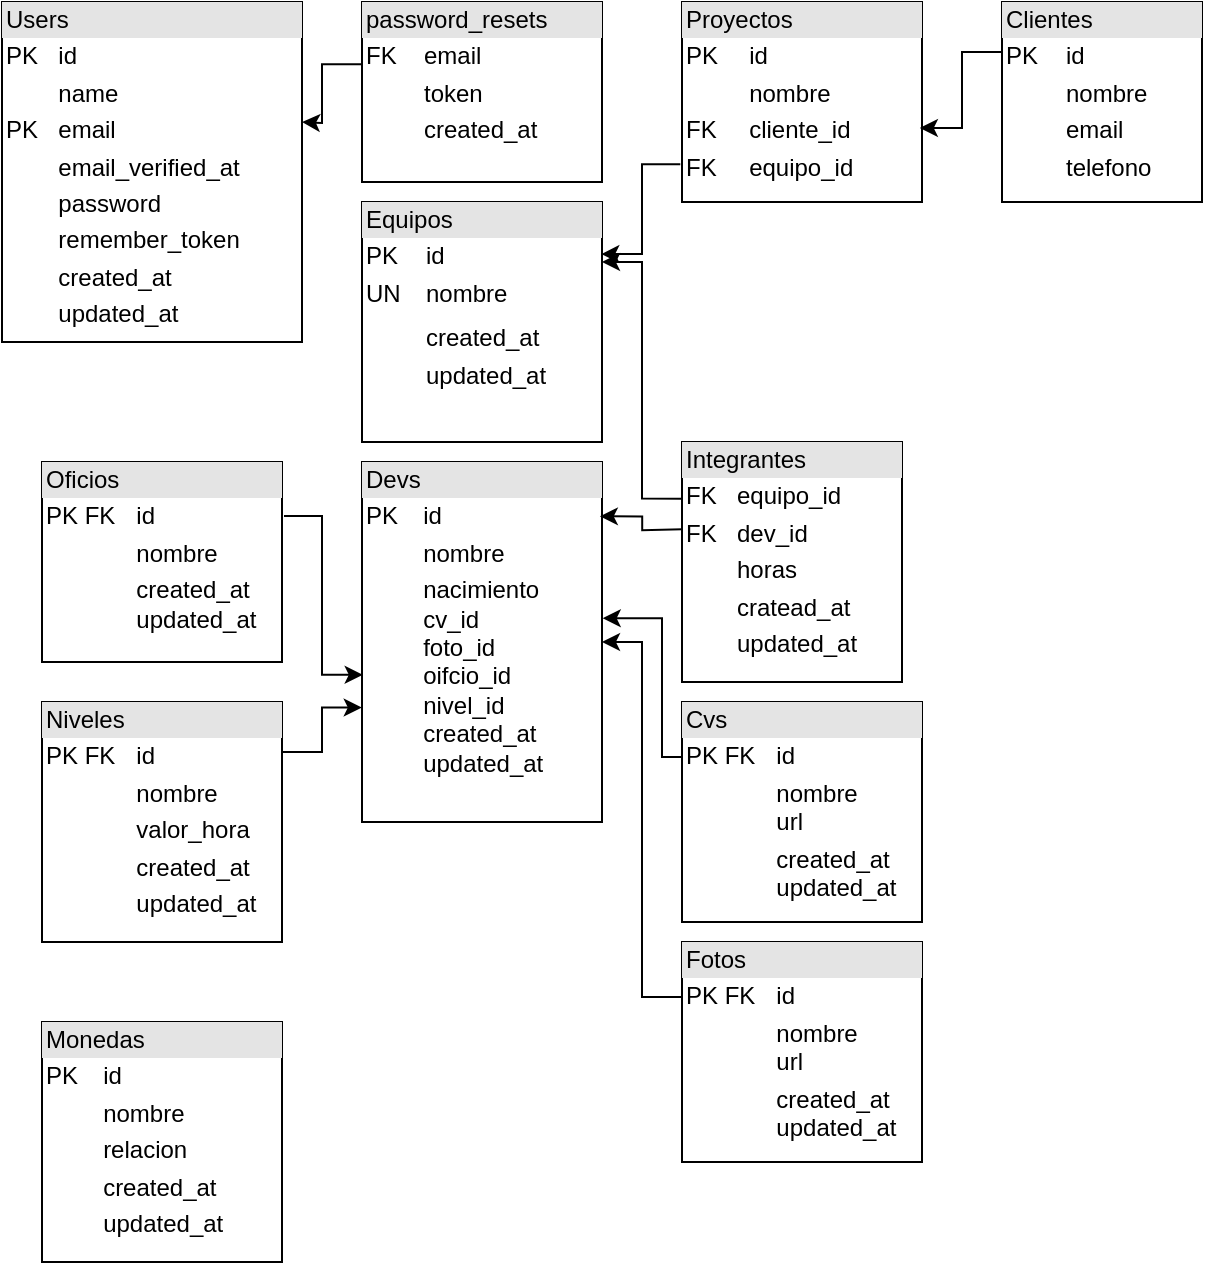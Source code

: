 <mxfile version="20.0.1" type="github">
  <diagram id="gpz7ZxT1N4YmMG1Y3eTO" name="Page-1">
    <mxGraphModel dx="1185" dy="635" grid="1" gridSize="10" guides="1" tooltips="1" connect="1" arrows="1" fold="1" page="1" pageScale="1" pageWidth="827" pageHeight="1169" background="none" math="0" shadow="0">
      <root>
        <mxCell id="0" />
        <mxCell id="1" parent="0" />
        <mxCell id="1jWaKe1iOq7CxcYg4abl-152" style="edgeStyle=orthogonalEdgeStyle;rounded=0;orthogonalLoop=1;jettySize=auto;html=1;exitX=0;exitY=0.346;exitDx=0;exitDy=0;exitPerimeter=0;" edge="1" parent="1" source="1jWaKe1iOq7CxcYg4abl-2">
          <mxGeometry relative="1" as="geometry">
            <mxPoint x="170" y="70" as="targetPoint" />
          </mxGeometry>
        </mxCell>
        <mxCell id="1jWaKe1iOq7CxcYg4abl-2" value="&lt;div style=&quot;box-sizing:border-box;width:100%;background:#e4e4e4;padding:2px;&quot;&gt;password_resets&lt;/div&gt;&lt;table style=&quot;width:100%;font-size:1em;&quot; cellpadding=&quot;2&quot; cellspacing=&quot;0&quot;&gt;&lt;tbody&gt;&lt;tr&gt;&lt;td&gt;FK&lt;/td&gt;&lt;td&gt;email&lt;/td&gt;&lt;/tr&gt;&lt;tr&gt;&lt;td&gt;&lt;br&gt;&lt;/td&gt;&lt;td&gt;token&lt;/td&gt;&lt;/tr&gt;&lt;tr&gt;&lt;td&gt;&lt;/td&gt;&lt;td&gt;created_at&lt;br&gt;&lt;br&gt;&lt;br&gt;&lt;/td&gt;&lt;/tr&gt;&lt;/tbody&gt;&lt;/table&gt;" style="verticalAlign=top;align=left;overflow=fill;html=1;" vertex="1" parent="1">
          <mxGeometry x="200" y="10" width="120" height="90" as="geometry" />
        </mxCell>
        <mxCell id="1jWaKe1iOq7CxcYg4abl-3" value="&lt;div style=&quot;box-sizing:border-box;width:100%;background:#e4e4e4;padding:2px;&quot;&gt;Devs&lt;/div&gt;&lt;table style=&quot;width:100%;font-size:1em;&quot; cellpadding=&quot;2&quot; cellspacing=&quot;0&quot;&gt;&lt;tbody&gt;&lt;tr&gt;&lt;td&gt;PK&lt;/td&gt;&lt;td&gt;id&lt;/td&gt;&lt;/tr&gt;&lt;tr&gt;&lt;td&gt;&lt;br&gt;&lt;/td&gt;&lt;td&gt;nombre&lt;span style=&quot;white-space: pre;&quot;&gt;	&lt;/span&gt;&lt;/td&gt;&lt;/tr&gt;&lt;tr&gt;&lt;td&gt;&lt;/td&gt;&lt;td&gt;nacimiento&lt;br&gt;cv_id&lt;br&gt;foto_id&lt;br&gt;oifcio_id&lt;br&gt;nivel_id&lt;br&gt;created_at&lt;br&gt;updated_at&lt;br&gt;&lt;br&gt;&lt;/td&gt;&lt;/tr&gt;&lt;/tbody&gt;&lt;/table&gt;" style="verticalAlign=top;align=left;overflow=fill;html=1;" vertex="1" parent="1">
          <mxGeometry x="200" y="240" width="120" height="180" as="geometry" />
        </mxCell>
        <mxCell id="1jWaKe1iOq7CxcYg4abl-11" style="edgeStyle=orthogonalEdgeStyle;rounded=0;orthogonalLoop=1;jettySize=auto;html=1;entryX=0.003;entryY=0.591;entryDx=0;entryDy=0;entryPerimeter=0;" edge="1" parent="1" target="1jWaKe1iOq7CxcYg4abl-3">
          <mxGeometry relative="1" as="geometry">
            <mxPoint x="161" y="267" as="sourcePoint" />
            <mxPoint x="170" y="430" as="targetPoint" />
            <Array as="points">
              <mxPoint x="180" y="267" />
              <mxPoint x="180" y="346" />
            </Array>
          </mxGeometry>
        </mxCell>
        <mxCell id="1jWaKe1iOq7CxcYg4abl-9" value="&lt;div style=&quot;box-sizing:border-box;width:100%;background:#e4e4e4;padding:2px;&quot;&gt;Oficios&lt;/div&gt;&lt;table style=&quot;width:100%;font-size:1em;&quot; cellpadding=&quot;2&quot; cellspacing=&quot;0&quot;&gt;&lt;tbody&gt;&lt;tr&gt;&lt;td&gt;PK FK&lt;/td&gt;&lt;td&gt;id&lt;/td&gt;&lt;/tr&gt;&lt;tr&gt;&lt;td&gt;&lt;br&gt;&lt;/td&gt;&lt;td&gt;nombre&lt;/td&gt;&lt;/tr&gt;&lt;tr&gt;&lt;td&gt;&lt;/td&gt;&lt;td&gt;created_at&lt;br&gt;updated_at&lt;br&gt;&lt;br&gt;&lt;/td&gt;&lt;/tr&gt;&lt;/tbody&gt;&lt;/table&gt;" style="verticalAlign=top;align=left;overflow=fill;html=1;" vertex="1" parent="1">
          <mxGeometry x="40" y="240" width="120" height="100" as="geometry" />
        </mxCell>
        <mxCell id="1jWaKe1iOq7CxcYg4abl-16" style="edgeStyle=orthogonalEdgeStyle;rounded=0;orthogonalLoop=1;jettySize=auto;html=1;exitX=0;exitY=0.25;exitDx=0;exitDy=0;entryX=1.003;entryY=0.434;entryDx=0;entryDy=0;entryPerimeter=0;" edge="1" parent="1" source="1jWaKe1iOq7CxcYg4abl-15" target="1jWaKe1iOq7CxcYg4abl-3">
          <mxGeometry relative="1" as="geometry">
            <Array as="points">
              <mxPoint x="350" y="388" />
              <mxPoint x="350" y="318" />
            </Array>
          </mxGeometry>
        </mxCell>
        <mxCell id="1jWaKe1iOq7CxcYg4abl-15" value="&lt;div style=&quot;box-sizing:border-box;width:100%;background:#e4e4e4;padding:2px;&quot;&gt;Cvs&lt;/div&gt;&lt;table style=&quot;width:100%;font-size:1em;&quot; cellpadding=&quot;2&quot; cellspacing=&quot;0&quot;&gt;&lt;tbody&gt;&lt;tr&gt;&lt;td&gt;PK FK&lt;/td&gt;&lt;td&gt;id&lt;/td&gt;&lt;/tr&gt;&lt;tr&gt;&lt;td&gt;&lt;br&gt;&lt;/td&gt;&lt;td&gt;nombre&lt;br&gt;url&lt;/td&gt;&lt;/tr&gt;&lt;tr&gt;&lt;td&gt;&lt;/td&gt;&lt;td&gt;created_at&lt;br&gt;updated_at&lt;br&gt;&lt;br&gt;&lt;/td&gt;&lt;/tr&gt;&lt;/tbody&gt;&lt;/table&gt;" style="verticalAlign=top;align=left;overflow=fill;html=1;" vertex="1" parent="1">
          <mxGeometry x="360" y="360" width="120" height="110" as="geometry" />
        </mxCell>
        <mxCell id="1jWaKe1iOq7CxcYg4abl-18" style="edgeStyle=orthogonalEdgeStyle;rounded=0;orthogonalLoop=1;jettySize=auto;html=1;exitX=0;exitY=0.25;exitDx=0;exitDy=0;entryX=1;entryY=0.5;entryDx=0;entryDy=0;" edge="1" parent="1" source="1jWaKe1iOq7CxcYg4abl-17" target="1jWaKe1iOq7CxcYg4abl-3">
          <mxGeometry relative="1" as="geometry" />
        </mxCell>
        <mxCell id="1jWaKe1iOq7CxcYg4abl-17" value="&lt;div style=&quot;box-sizing:border-box;width:100%;background:#e4e4e4;padding:2px;&quot;&gt;Fotos&lt;/div&gt;&lt;table style=&quot;width:100%;font-size:1em;&quot; cellpadding=&quot;2&quot; cellspacing=&quot;0&quot;&gt;&lt;tbody&gt;&lt;tr&gt;&lt;td&gt;PK FK&lt;/td&gt;&lt;td&gt;id&lt;/td&gt;&lt;/tr&gt;&lt;tr&gt;&lt;td&gt;&lt;br&gt;&lt;/td&gt;&lt;td&gt;nombre&lt;br&gt;url&lt;/td&gt;&lt;/tr&gt;&lt;tr&gt;&lt;td&gt;&lt;/td&gt;&lt;td&gt;created_at&lt;br&gt;updated_at&lt;br&gt;&lt;br&gt;&lt;/td&gt;&lt;/tr&gt;&lt;/tbody&gt;&lt;/table&gt;" style="verticalAlign=top;align=left;overflow=fill;html=1;" vertex="1" parent="1">
          <mxGeometry x="360" y="480" width="120" height="110" as="geometry" />
        </mxCell>
        <mxCell id="1jWaKe1iOq7CxcYg4abl-22" style="edgeStyle=orthogonalEdgeStyle;rounded=0;orthogonalLoop=1;jettySize=auto;html=1;exitX=0.005;exitY=0.236;exitDx=0;exitDy=0;exitPerimeter=0;entryX=1;entryY=0.25;entryDx=0;entryDy=0;" edge="1" parent="1" source="1jWaKe1iOq7CxcYg4abl-143" target="1jWaKe1iOq7CxcYg4abl-153">
          <mxGeometry relative="1" as="geometry">
            <mxPoint x="360" y="250" as="sourcePoint" />
            <mxPoint x="340" y="170" as="targetPoint" />
          </mxGeometry>
        </mxCell>
        <mxCell id="1jWaKe1iOq7CxcYg4abl-23" style="edgeStyle=orthogonalEdgeStyle;rounded=0;orthogonalLoop=1;jettySize=auto;html=1;exitX=0.002;exitY=0.447;exitDx=0;exitDy=0;entryX=0.991;entryY=0.151;entryDx=0;entryDy=0;entryPerimeter=0;exitPerimeter=0;" edge="1" parent="1" target="1jWaKe1iOq7CxcYg4abl-3">
          <mxGeometry relative="1" as="geometry">
            <mxPoint x="360.24" y="273.64" as="sourcePoint" />
          </mxGeometry>
        </mxCell>
        <mxCell id="1jWaKe1iOq7CxcYg4abl-143" value="&lt;div style=&quot;box-sizing:border-box;width:100%;background:#e4e4e4;padding:2px;&quot;&gt;Integrantes&lt;/div&gt;&lt;table style=&quot;width:100%;font-size:1em;&quot; cellpadding=&quot;2&quot; cellspacing=&quot;0&quot;&gt;&lt;tbody&gt;&lt;tr&gt;&lt;td&gt;FK&lt;/td&gt;&lt;td&gt;equipo_id&lt;/td&gt;&lt;/tr&gt;&lt;tr&gt;&lt;td&gt;FK&lt;/td&gt;&lt;td&gt;dev_id&lt;/td&gt;&lt;/tr&gt;&lt;tr&gt;&lt;td&gt;&lt;br&gt;&lt;/td&gt;&lt;td&gt;horas&lt;/td&gt;&lt;/tr&gt;&lt;tr&gt;&lt;td&gt;&lt;br&gt;&lt;/td&gt;&lt;td&gt;cratead_at&lt;/td&gt;&lt;/tr&gt;&lt;tr&gt;&lt;td&gt;&lt;br&gt;&lt;/td&gt;&lt;td&gt;updated_at&lt;/td&gt;&lt;/tr&gt;&lt;tr&gt;&lt;td&gt;&lt;span style=&quot;white-space: pre;&quot;&gt;	&lt;/span&gt;&lt;br&gt;&lt;/td&gt;&lt;td&gt;&lt;br&gt;&lt;/td&gt;&lt;/tr&gt;&lt;/tbody&gt;&lt;/table&gt;" style="verticalAlign=top;align=left;overflow=fill;html=1;" vertex="1" parent="1">
          <mxGeometry x="360" y="230" width="110" height="120" as="geometry" />
        </mxCell>
        <mxCell id="1jWaKe1iOq7CxcYg4abl-147" style="edgeStyle=orthogonalEdgeStyle;rounded=0;orthogonalLoop=1;jettySize=auto;html=1;exitX=-0.007;exitY=0.811;exitDx=0;exitDy=0;exitPerimeter=0;entryX=0.997;entryY=0.217;entryDx=0;entryDy=0;entryPerimeter=0;" edge="1" parent="1" source="1jWaKe1iOq7CxcYg4abl-145" target="1jWaKe1iOq7CxcYg4abl-153">
          <mxGeometry relative="1" as="geometry">
            <mxPoint x="340" y="145" as="targetPoint" />
          </mxGeometry>
        </mxCell>
        <mxCell id="1jWaKe1iOq7CxcYg4abl-145" value="&lt;div style=&quot;box-sizing:border-box;width:100%;background:#e4e4e4;padding:2px;&quot;&gt;Proyectos&lt;/div&gt;&lt;table style=&quot;width:100%;font-size:1em;&quot; cellpadding=&quot;2&quot; cellspacing=&quot;0&quot;&gt;&lt;tbody&gt;&lt;tr&gt;&lt;td&gt;PK&lt;/td&gt;&lt;td&gt;id&lt;/td&gt;&lt;/tr&gt;&lt;tr&gt;&lt;td&gt;&lt;br&gt;&lt;/td&gt;&lt;td&gt;nombre&lt;/td&gt;&lt;/tr&gt;&lt;tr&gt;&lt;td&gt;FK&lt;/td&gt;&lt;td&gt;cliente_id&lt;/td&gt;&lt;/tr&gt;&lt;tr&gt;&lt;td&gt;FK&lt;/td&gt;&lt;td&gt;equipo_id&lt;/td&gt;&lt;/tr&gt;&lt;tr&gt;&lt;td&gt;&lt;br&gt;&lt;/td&gt;&lt;td&gt;&lt;br&gt;&lt;/td&gt;&lt;/tr&gt;&lt;/tbody&gt;&lt;/table&gt;" style="verticalAlign=top;align=left;overflow=fill;html=1;" vertex="1" parent="1">
          <mxGeometry x="360" y="10" width="120" height="100" as="geometry" />
        </mxCell>
        <mxCell id="1jWaKe1iOq7CxcYg4abl-150" style="edgeStyle=orthogonalEdgeStyle;rounded=0;orthogonalLoop=1;jettySize=auto;html=1;entryX=0.991;entryY=0.63;entryDx=0;entryDy=0;entryPerimeter=0;exitX=0;exitY=0.25;exitDx=0;exitDy=0;" edge="1" parent="1" source="1jWaKe1iOq7CxcYg4abl-149" target="1jWaKe1iOq7CxcYg4abl-145">
          <mxGeometry relative="1" as="geometry" />
        </mxCell>
        <mxCell id="1jWaKe1iOq7CxcYg4abl-149" value="&lt;div style=&quot;box-sizing:border-box;width:100%;background:#e4e4e4;padding:2px;&quot;&gt;Clientes&lt;/div&gt;&lt;table style=&quot;width:100%;font-size:1em;&quot; cellpadding=&quot;2&quot; cellspacing=&quot;0&quot;&gt;&lt;tbody&gt;&lt;tr&gt;&lt;td&gt;PK&lt;/td&gt;&lt;td&gt;id&lt;/td&gt;&lt;/tr&gt;&lt;tr&gt;&lt;td&gt;&lt;br&gt;&lt;/td&gt;&lt;td&gt;nombre&lt;/td&gt;&lt;/tr&gt;&lt;tr&gt;&lt;td&gt;&lt;br&gt;&lt;/td&gt;&lt;td&gt;email&lt;/td&gt;&lt;/tr&gt;&lt;tr&gt;&lt;td&gt;&lt;/td&gt;&lt;td&gt;telefono&lt;/td&gt;&lt;/tr&gt;&lt;/tbody&gt;&lt;/table&gt;" style="verticalAlign=top;align=left;overflow=fill;html=1;" vertex="1" parent="1">
          <mxGeometry x="520" y="10" width="100" height="100" as="geometry" />
        </mxCell>
        <mxCell id="1jWaKe1iOq7CxcYg4abl-151" value="&lt;div style=&quot;box-sizing:border-box;width:100%;background:#e4e4e4;padding:2px;&quot;&gt;Users&lt;/div&gt;&lt;table style=&quot;width:100%;font-size:1em;&quot; cellpadding=&quot;2&quot; cellspacing=&quot;0&quot;&gt;&lt;tbody&gt;&lt;tr&gt;&lt;td&gt;PK&lt;/td&gt;&lt;td&gt;id&lt;/td&gt;&lt;/tr&gt;&lt;tr&gt;&lt;td&gt;&lt;br&gt;&lt;/td&gt;&lt;td&gt;name&lt;/td&gt;&lt;/tr&gt;&lt;tr&gt;&lt;td&gt;PK&lt;/td&gt;&lt;td&gt;email&lt;/td&gt;&lt;/tr&gt;&lt;tr&gt;&lt;td&gt;&lt;br&gt;&lt;/td&gt;&lt;td&gt;email_verified_at&lt;br&gt;&lt;/td&gt;&lt;/tr&gt;&lt;tr&gt;&lt;td&gt;&lt;br&gt;&lt;/td&gt;&lt;td&gt;password&lt;br&gt;&lt;/td&gt;&lt;/tr&gt;&lt;tr&gt;&lt;td&gt;&lt;br&gt;&lt;/td&gt;&lt;td&gt;remember_token&lt;br&gt;&lt;/td&gt;&lt;/tr&gt;&lt;tr&gt;&lt;td&gt;&lt;br&gt;&lt;/td&gt;&lt;td&gt;created_at&lt;br&gt;&lt;/td&gt;&lt;/tr&gt;&lt;tr&gt;&lt;td&gt;&lt;br&gt;&lt;/td&gt;&lt;td&gt;updated_at&lt;br&gt;&lt;/td&gt;&lt;/tr&gt;&lt;/tbody&gt;&lt;/table&gt;" style="verticalAlign=top;align=left;overflow=fill;html=1;" vertex="1" parent="1">
          <mxGeometry x="20" y="10" width="150" height="170" as="geometry" />
        </mxCell>
        <mxCell id="1jWaKe1iOq7CxcYg4abl-153" value="&lt;div style=&quot;box-sizing:border-box;width:100%;background:#e4e4e4;padding:2px;&quot;&gt;Equipos&lt;/div&gt;&lt;table style=&quot;width:100%;font-size:1em;&quot; cellpadding=&quot;2&quot; cellspacing=&quot;0&quot;&gt;&lt;tbody&gt;&lt;tr&gt;&lt;td&gt;PK&lt;/td&gt;&lt;td&gt;id&lt;/td&gt;&lt;/tr&gt;&lt;tr&gt;&lt;td&gt;UN&lt;/td&gt;&lt;td&gt;nombre&lt;/td&gt;&lt;/tr&gt;&lt;tr&gt;&lt;td&gt;&lt;/td&gt;&lt;td&gt;&lt;/td&gt;&lt;/tr&gt;&lt;tr&gt;&lt;td&gt;&lt;br&gt;&lt;/td&gt;&lt;td&gt;created_at&lt;/td&gt;&lt;/tr&gt;&lt;tr&gt;&lt;td&gt;&lt;br&gt;&lt;/td&gt;&lt;td&gt;updated_at&lt;/td&gt;&lt;/tr&gt;&lt;/tbody&gt;&lt;/table&gt;" style="verticalAlign=top;align=left;overflow=fill;html=1;" vertex="1" parent="1">
          <mxGeometry x="200" y="110" width="120" height="120" as="geometry" />
        </mxCell>
        <mxCell id="1jWaKe1iOq7CxcYg4abl-155" style="edgeStyle=orthogonalEdgeStyle;rounded=0;orthogonalLoop=1;jettySize=auto;html=1;exitX=0.99;exitY=0.208;exitDx=0;exitDy=0;entryX=-0.001;entryY=0.682;entryDx=0;entryDy=0;entryPerimeter=0;exitPerimeter=0;" edge="1" parent="1" source="1jWaKe1iOq7CxcYg4abl-154" target="1jWaKe1iOq7CxcYg4abl-3">
          <mxGeometry relative="1" as="geometry" />
        </mxCell>
        <mxCell id="1jWaKe1iOq7CxcYg4abl-154" value="&lt;div style=&quot;box-sizing:border-box;width:100%;background:#e4e4e4;padding:2px;&quot;&gt;Niveles&lt;/div&gt;&lt;table style=&quot;width:100%;font-size:1em;&quot; cellpadding=&quot;2&quot; cellspacing=&quot;0&quot;&gt;&lt;tbody&gt;&lt;tr&gt;&lt;td&gt;PK FK&lt;/td&gt;&lt;td&gt;id&lt;/td&gt;&lt;/tr&gt;&lt;tr&gt;&lt;td&gt;&lt;br&gt;&lt;/td&gt;&lt;td&gt;nombre&lt;/td&gt;&lt;/tr&gt;&lt;tr&gt;&lt;td&gt;&lt;/td&gt;&lt;td&gt;valor_hora&lt;/td&gt;&lt;/tr&gt;&lt;tr&gt;&lt;td&gt;&lt;br&gt;&lt;/td&gt;&lt;td&gt;created_at&lt;/td&gt;&lt;/tr&gt;&lt;tr&gt;&lt;td&gt;&lt;br&gt;&lt;/td&gt;&lt;td&gt;updated_at&lt;/td&gt;&lt;/tr&gt;&lt;/tbody&gt;&lt;/table&gt;" style="verticalAlign=top;align=left;overflow=fill;html=1;" vertex="1" parent="1">
          <mxGeometry x="40" y="360" width="120" height="120" as="geometry" />
        </mxCell>
        <mxCell id="1jWaKe1iOq7CxcYg4abl-156" value="&lt;div style=&quot;box-sizing:border-box;width:100%;background:#e4e4e4;padding:2px;&quot;&gt;Monedas&lt;/div&gt;&lt;table style=&quot;width:100%;font-size:1em;&quot; cellpadding=&quot;2&quot; cellspacing=&quot;0&quot;&gt;&lt;tbody&gt;&lt;tr&gt;&lt;td&gt;PK&lt;/td&gt;&lt;td&gt;id&lt;/td&gt;&lt;/tr&gt;&lt;tr&gt;&lt;td&gt;&lt;br&gt;&lt;/td&gt;&lt;td&gt;nombre&lt;/td&gt;&lt;/tr&gt;&lt;tr&gt;&lt;td&gt;&lt;/td&gt;&lt;td&gt;relacion&lt;/td&gt;&lt;/tr&gt;&lt;tr&gt;&lt;td&gt;&lt;br&gt;&lt;/td&gt;&lt;td&gt;created_at&lt;/td&gt;&lt;/tr&gt;&lt;tr&gt;&lt;td&gt;&lt;span style=&quot;white-space: pre;&quot;&gt;	&lt;/span&gt;&lt;br&gt;&lt;/td&gt;&lt;td&gt;updated_at&lt;/td&gt;&lt;/tr&gt;&lt;/tbody&gt;&lt;/table&gt;" style="verticalAlign=top;align=left;overflow=fill;html=1;" vertex="1" parent="1">
          <mxGeometry x="40" y="520" width="120" height="120" as="geometry" />
        </mxCell>
      </root>
    </mxGraphModel>
  </diagram>
</mxfile>
